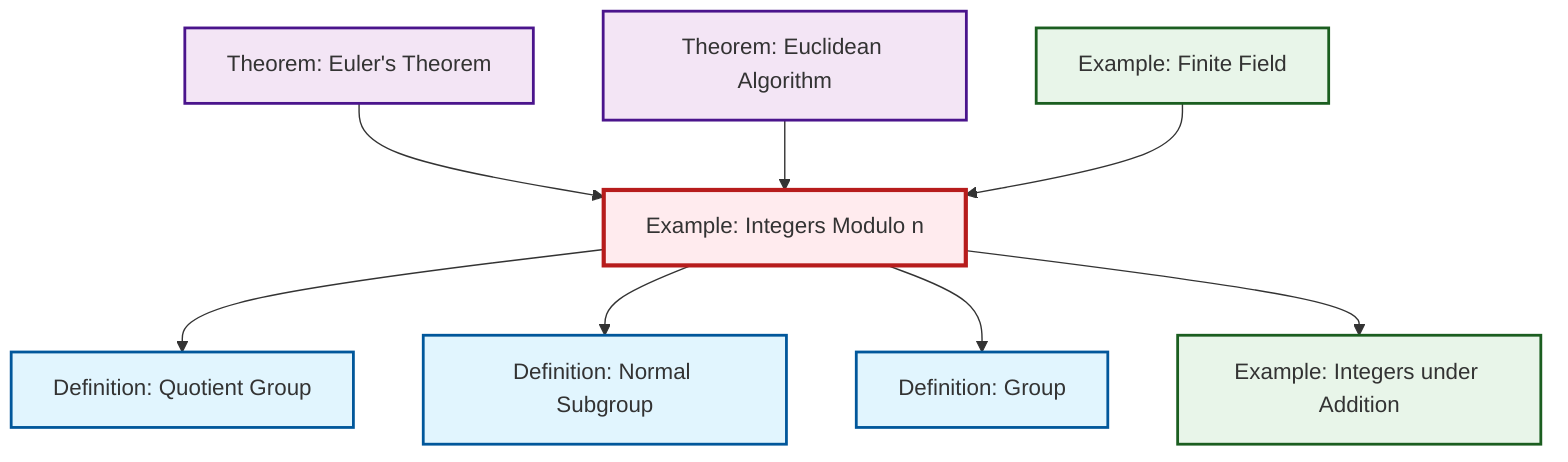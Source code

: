 graph TD
    classDef definition fill:#e1f5fe,stroke:#01579b,stroke-width:2px
    classDef theorem fill:#f3e5f5,stroke:#4a148c,stroke-width:2px
    classDef axiom fill:#fff3e0,stroke:#e65100,stroke-width:2px
    classDef example fill:#e8f5e9,stroke:#1b5e20,stroke-width:2px
    classDef current fill:#ffebee,stroke:#b71c1c,stroke-width:3px
    def-quotient-group["Definition: Quotient Group"]:::definition
    ex-quotient-integers-mod-n["Example: Integers Modulo n"]:::example
    def-group["Definition: Group"]:::definition
    thm-euclidean-algorithm["Theorem: Euclidean Algorithm"]:::theorem
    thm-euler["Theorem: Euler's Theorem"]:::theorem
    ex-finite-field["Example: Finite Field"]:::example
    ex-integers-addition["Example: Integers under Addition"]:::example
    def-normal-subgroup["Definition: Normal Subgroup"]:::definition
    thm-euler --> ex-quotient-integers-mod-n
    thm-euclidean-algorithm --> ex-quotient-integers-mod-n
    ex-quotient-integers-mod-n --> def-quotient-group
    ex-quotient-integers-mod-n --> def-normal-subgroup
    ex-quotient-integers-mod-n --> def-group
    ex-finite-field --> ex-quotient-integers-mod-n
    ex-quotient-integers-mod-n --> ex-integers-addition
    class ex-quotient-integers-mod-n current